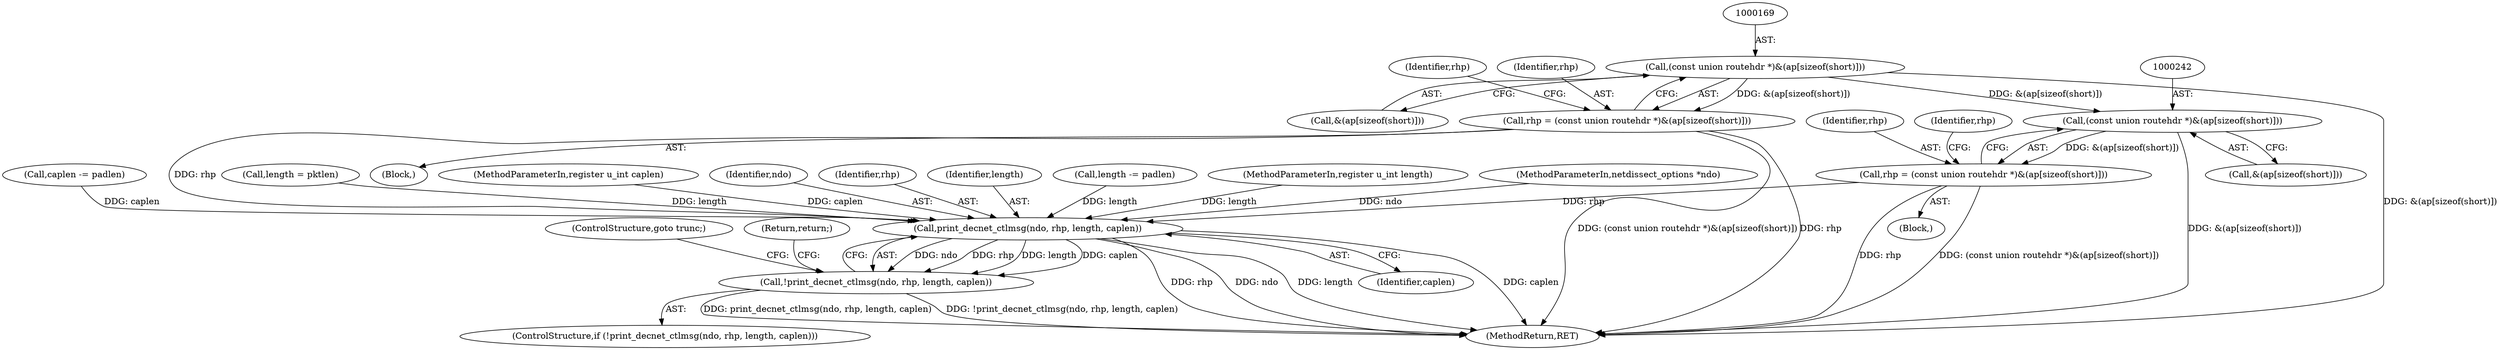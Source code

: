 digraph "0_tcpdump_c6e0531b5def26ecf912e8de6ade86cbdaed3751@array" {
"1000168" [label="(Call,(const union routehdr *)&(ap[sizeof(short)]))"];
"1000166" [label="(Call,rhp = (const union routehdr *)&(ap[sizeof(short)]))"];
"1000284" [label="(Call,print_decnet_ctlmsg(ndo, rhp, length, caplen))"];
"1000283" [label="(Call,!print_decnet_ctlmsg(ndo, rhp, length, caplen))"];
"1000241" [label="(Call,(const union routehdr *)&(ap[sizeof(short)]))"];
"1000239" [label="(Call,rhp = (const union routehdr *)&(ap[sizeof(short)]))"];
"1000163" [label="(Call,length = pktlen)"];
"1000106" [label="(MethodParameterIn,register u_int caplen)"];
"1000289" [label="(ControlStructure,goto trunc;)"];
"1000178" [label="(Identifier,rhp)"];
"1000290" [label="(Return,return;)"];
"1000193" [label="(Block,)"];
"1000491" [label="(MethodReturn,RET)"];
"1000240" [label="(Identifier,rhp)"];
"1000285" [label="(Identifier,ndo)"];
"1000286" [label="(Identifier,rhp)"];
"1000241" [label="(Call,(const union routehdr *)&(ap[sizeof(short)]))"];
"1000251" [label="(Identifier,rhp)"];
"1000283" [label="(Call,!print_decnet_ctlmsg(ndo, rhp, length, caplen))"];
"1000287" [label="(Identifier,length)"];
"1000282" [label="(ControlStructure,if (!print_decnet_ctlmsg(ndo, rhp, length, caplen)))"];
"1000233" [label="(Call,length -= padlen)"];
"1000168" [label="(Call,(const union routehdr *)&(ap[sizeof(short)]))"];
"1000239" [label="(Call,rhp = (const union routehdr *)&(ap[sizeof(short)]))"];
"1000107" [label="(Block,)"];
"1000284" [label="(Call,print_decnet_ctlmsg(ndo, rhp, length, caplen))"];
"1000105" [label="(MethodParameterIn,register u_int length)"];
"1000288" [label="(Identifier,caplen)"];
"1000103" [label="(MethodParameterIn,netdissect_options *ndo)"];
"1000170" [label="(Call,&(ap[sizeof(short)]))"];
"1000166" [label="(Call,rhp = (const union routehdr *)&(ap[sizeof(short)]))"];
"1000236" [label="(Call,caplen -= padlen)"];
"1000167" [label="(Identifier,rhp)"];
"1000243" [label="(Call,&(ap[sizeof(short)]))"];
"1000168" -> "1000166"  [label="AST: "];
"1000168" -> "1000170"  [label="CFG: "];
"1000169" -> "1000168"  [label="AST: "];
"1000170" -> "1000168"  [label="AST: "];
"1000166" -> "1000168"  [label="CFG: "];
"1000168" -> "1000491"  [label="DDG: &(ap[sizeof(short)])"];
"1000168" -> "1000166"  [label="DDG: &(ap[sizeof(short)])"];
"1000168" -> "1000241"  [label="DDG: &(ap[sizeof(short)])"];
"1000166" -> "1000107"  [label="AST: "];
"1000167" -> "1000166"  [label="AST: "];
"1000178" -> "1000166"  [label="CFG: "];
"1000166" -> "1000491"  [label="DDG: (const union routehdr *)&(ap[sizeof(short)])"];
"1000166" -> "1000491"  [label="DDG: rhp"];
"1000166" -> "1000284"  [label="DDG: rhp"];
"1000284" -> "1000283"  [label="AST: "];
"1000284" -> "1000288"  [label="CFG: "];
"1000285" -> "1000284"  [label="AST: "];
"1000286" -> "1000284"  [label="AST: "];
"1000287" -> "1000284"  [label="AST: "];
"1000288" -> "1000284"  [label="AST: "];
"1000283" -> "1000284"  [label="CFG: "];
"1000284" -> "1000491"  [label="DDG: rhp"];
"1000284" -> "1000491"  [label="DDG: ndo"];
"1000284" -> "1000491"  [label="DDG: length"];
"1000284" -> "1000491"  [label="DDG: caplen"];
"1000284" -> "1000283"  [label="DDG: ndo"];
"1000284" -> "1000283"  [label="DDG: rhp"];
"1000284" -> "1000283"  [label="DDG: length"];
"1000284" -> "1000283"  [label="DDG: caplen"];
"1000103" -> "1000284"  [label="DDG: ndo"];
"1000239" -> "1000284"  [label="DDG: rhp"];
"1000163" -> "1000284"  [label="DDG: length"];
"1000233" -> "1000284"  [label="DDG: length"];
"1000105" -> "1000284"  [label="DDG: length"];
"1000236" -> "1000284"  [label="DDG: caplen"];
"1000106" -> "1000284"  [label="DDG: caplen"];
"1000283" -> "1000282"  [label="AST: "];
"1000289" -> "1000283"  [label="CFG: "];
"1000290" -> "1000283"  [label="CFG: "];
"1000283" -> "1000491"  [label="DDG: print_decnet_ctlmsg(ndo, rhp, length, caplen)"];
"1000283" -> "1000491"  [label="DDG: !print_decnet_ctlmsg(ndo, rhp, length, caplen)"];
"1000241" -> "1000239"  [label="AST: "];
"1000241" -> "1000243"  [label="CFG: "];
"1000242" -> "1000241"  [label="AST: "];
"1000243" -> "1000241"  [label="AST: "];
"1000239" -> "1000241"  [label="CFG: "];
"1000241" -> "1000491"  [label="DDG: &(ap[sizeof(short)])"];
"1000241" -> "1000239"  [label="DDG: &(ap[sizeof(short)])"];
"1000239" -> "1000193"  [label="AST: "];
"1000240" -> "1000239"  [label="AST: "];
"1000251" -> "1000239"  [label="CFG: "];
"1000239" -> "1000491"  [label="DDG: rhp"];
"1000239" -> "1000491"  [label="DDG: (const union routehdr *)&(ap[sizeof(short)])"];
}

